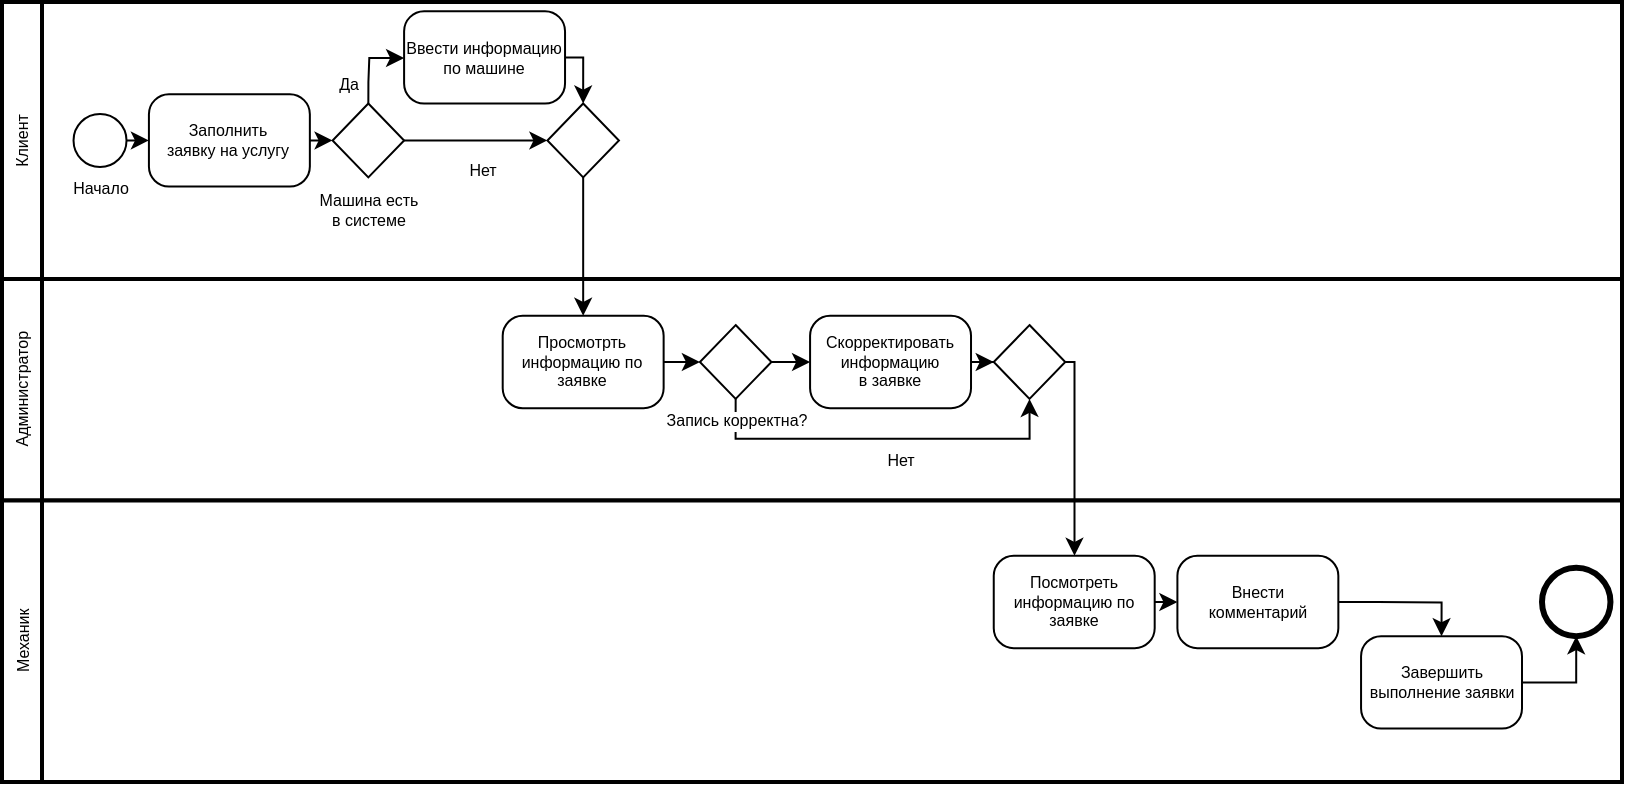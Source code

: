 <mxfile version="21.6.8" type="device">
  <diagram name="Страница — 1" id="Ozq3KQ8UeACwScYp5-xq">
    <mxGraphModel dx="1010" dy="621" grid="1" gridSize="10" guides="1" tooltips="1" connect="1" arrows="1" fold="1" page="1" pageScale="1" pageWidth="827" pageHeight="583" math="0" shadow="0">
      <root>
        <mxCell id="0" />
        <mxCell id="1" parent="0" />
        <mxCell id="pUbFgtoYTBOXizWNvlou-1" value="Клиент" style="swimlane;html=1;startSize=20;fontStyle=0;collapsible=0;horizontal=0;swimlaneLine=1;swimlaneFillColor=#ffffff;strokeWidth=2;whiteSpace=wrap;fontSize=8;" vertex="1" parent="1">
          <mxGeometry x="10" y="60" width="810" height="138.46" as="geometry" />
        </mxCell>
        <mxCell id="pUbFgtoYTBOXizWNvlou-14" style="edgeStyle=orthogonalEdgeStyle;rounded=0;orthogonalLoop=1;jettySize=auto;html=1;exitX=0.5;exitY=0;exitDx=0;exitDy=0;exitPerimeter=0;fontSize=8;" edge="1" parent="pUbFgtoYTBOXizWNvlou-1" source="pUbFgtoYTBOXizWNvlou-9" target="pUbFgtoYTBOXizWNvlou-13">
          <mxGeometry relative="1" as="geometry">
            <mxPoint x="174.473" y="30" as="targetPoint" />
            <Array as="points">
              <mxPoint x="183.656" y="40" />
              <mxPoint x="183.656" y="40" />
              <mxPoint x="183.656" y="28" />
            </Array>
          </mxGeometry>
        </mxCell>
        <mxCell id="pUbFgtoYTBOXizWNvlou-15" value="Да" style="edgeLabel;html=1;align=center;verticalAlign=middle;resizable=0;points=[];fontSize=8;" vertex="1" connectable="0" parent="pUbFgtoYTBOXizWNvlou-14">
          <mxGeometry x="-0.763" y="-1" relative="1" as="geometry">
            <mxPoint x="-11" y="-5" as="offset" />
          </mxGeometry>
        </mxCell>
        <mxCell id="pUbFgtoYTBOXizWNvlou-18" style="edgeStyle=orthogonalEdgeStyle;rounded=0;orthogonalLoop=1;jettySize=auto;html=1;entryX=0;entryY=0.5;entryDx=0;entryDy=0;entryPerimeter=0;fontSize=8;" edge="1" parent="pUbFgtoYTBOXizWNvlou-1" source="pUbFgtoYTBOXizWNvlou-9" target="pUbFgtoYTBOXizWNvlou-16">
          <mxGeometry relative="1" as="geometry">
            <mxPoint x="366.586" y="69.231" as="targetPoint" />
          </mxGeometry>
        </mxCell>
        <mxCell id="pUbFgtoYTBOXizWNvlou-19" value="Нет" style="edgeLabel;html=1;align=center;verticalAlign=middle;resizable=0;points=[];fontSize=8;" vertex="1" connectable="0" parent="pUbFgtoYTBOXizWNvlou-18">
          <mxGeometry x="0.067" y="-1" relative="1" as="geometry">
            <mxPoint y="14" as="offset" />
          </mxGeometry>
        </mxCell>
        <mxCell id="pUbFgtoYTBOXizWNvlou-9" value="Машина есть&lt;br style=&quot;font-size: 8px;&quot;&gt;в системе" style="points=[[0.25,0.25,0],[0.5,0,0],[0.75,0.25,0],[1,0.5,0],[0.75,0.75,0],[0.5,1,0],[0.25,0.75,0],[0,0.5,0]];shape=mxgraph.bpmn.gateway2;html=1;verticalLabelPosition=bottom;labelBackgroundColor=#ffffff;verticalAlign=top;align=center;perimeter=rhombusPerimeter;outlineConnect=0;outline=none;symbol=none;fontSize=8;container=0;" vertex="1" parent="pUbFgtoYTBOXizWNvlou-1">
          <mxGeometry x="165.29" y="50.769" width="35.765" height="36.923" as="geometry" />
        </mxCell>
        <mxCell id="pUbFgtoYTBOXizWNvlou-4" value="Начало" style="points=[[0.145,0.145,0],[0.5,0,0],[0.855,0.145,0],[1,0.5,0],[0.855,0.855,0],[0.5,1,0],[0.145,0.855,0],[0,0.5,0]];shape=mxgraph.bpmn.event;html=1;verticalLabelPosition=bottom;labelBackgroundColor=#ffffff;verticalAlign=top;align=center;perimeter=ellipsePerimeter;outlineConnect=0;aspect=fixed;outline=standard;symbol=general;fontSize=8;" vertex="1" parent="pUbFgtoYTBOXizWNvlou-1">
          <mxGeometry x="35.765" y="55.988" width="26.489" height="26.489" as="geometry" />
        </mxCell>
        <mxCell id="pUbFgtoYTBOXizWNvlou-5" value="Заполнить&lt;br&gt;заявку на услугу" style="points=[[0.25,0,0],[0.5,0,0],[0.75,0,0],[1,0.25,0],[1,0.5,0],[1,0.75,0],[0.75,1,0],[0.5,1,0],[0.25,1,0],[0,0.75,0],[0,0.5,0],[0,0.25,0]];shape=mxgraph.bpmn.task;whiteSpace=wrap;rectStyle=rounded;size=10;html=1;container=1;expand=0;collapsible=0;taskMarker=abstract;fontSize=8;" vertex="1" parent="pUbFgtoYTBOXizWNvlou-1">
          <mxGeometry x="73.461" y="46.154" width="80.47" height="46.154" as="geometry" />
        </mxCell>
        <mxCell id="pUbFgtoYTBOXizWNvlou-10" style="edgeStyle=orthogonalEdgeStyle;rounded=0;orthogonalLoop=1;jettySize=auto;html=1;exitX=1;exitY=0.5;exitDx=0;exitDy=0;exitPerimeter=0;fontSize=8;" edge="1" parent="pUbFgtoYTBOXizWNvlou-1" source="pUbFgtoYTBOXizWNvlou-5">
          <mxGeometry relative="1" as="geometry">
            <mxPoint x="165.29" y="69" as="targetPoint" />
          </mxGeometry>
        </mxCell>
        <mxCell id="pUbFgtoYTBOXizWNvlou-6" style="edgeStyle=orthogonalEdgeStyle;rounded=0;orthogonalLoop=1;jettySize=auto;html=1;exitX=1;exitY=0.5;exitDx=0;exitDy=0;exitPerimeter=0;entryX=0;entryY=0.5;entryDx=0;entryDy=0;entryPerimeter=0;fontSize=8;" edge="1" parent="pUbFgtoYTBOXizWNvlou-1" source="pUbFgtoYTBOXizWNvlou-4" target="pUbFgtoYTBOXizWNvlou-5">
          <mxGeometry relative="1" as="geometry" />
        </mxCell>
        <mxCell id="pUbFgtoYTBOXizWNvlou-17" style="edgeStyle=orthogonalEdgeStyle;rounded=0;orthogonalLoop=1;jettySize=auto;html=1;entryX=0.5;entryY=0;entryDx=0;entryDy=0;entryPerimeter=0;fontSize=8;exitX=1;exitY=0.5;exitDx=0;exitDy=0;exitPerimeter=0;" edge="1" parent="pUbFgtoYTBOXizWNvlou-1" source="pUbFgtoYTBOXizWNvlou-13" target="pUbFgtoYTBOXizWNvlou-16">
          <mxGeometry relative="1" as="geometry" />
        </mxCell>
        <mxCell id="pUbFgtoYTBOXizWNvlou-13" value="Ввести информацию по машине" style="points=[[0.25,0,0],[0.5,0,0],[0.75,0,0],[1,0.25,0],[1,0.5,0],[1,0.75,0],[0.75,1,0],[0.5,1,0],[0.25,1,0],[0,0.75,0],[0,0.5,0],[0,0.25,0]];shape=mxgraph.bpmn.task;whiteSpace=wrap;rectStyle=rounded;size=10;html=1;container=1;expand=0;collapsible=0;taskMarker=abstract;fontSize=8;" vertex="1" parent="pUbFgtoYTBOXizWNvlou-1">
          <mxGeometry x="201.052" y="4.615" width="80.47" height="46.154" as="geometry" />
        </mxCell>
        <mxCell id="pUbFgtoYTBOXizWNvlou-16" value="" style="points=[[0.25,0.25,0],[0.5,0,0],[0.75,0.25,0],[1,0.5,0],[0.75,0.75,0],[0.5,1,0],[0.25,0.75,0],[0,0.5,0]];shape=mxgraph.bpmn.gateway2;html=1;verticalLabelPosition=bottom;labelBackgroundColor=#ffffff;verticalAlign=top;align=center;perimeter=rhombusPerimeter;outlineConnect=0;outline=none;symbol=none;fontSize=8;container=0;" vertex="1" parent="pUbFgtoYTBOXizWNvlou-1">
          <mxGeometry x="272.704" y="50.769" width="35.765" height="36.923" as="geometry" />
        </mxCell>
        <mxCell id="pUbFgtoYTBOXizWNvlou-2" value="Администратор" style="swimlane;html=1;startSize=20;fontStyle=0;collapsible=0;horizontal=0;swimlaneLine=1;swimlaneFillColor=#ffffff;strokeWidth=2;whiteSpace=wrap;fontSize=8;" vertex="1" parent="1">
          <mxGeometry x="10" y="198.46" width="810" height="110.77" as="geometry" />
        </mxCell>
        <mxCell id="pUbFgtoYTBOXizWNvlou-27" style="edgeStyle=orthogonalEdgeStyle;rounded=0;orthogonalLoop=1;jettySize=auto;html=1;exitX=1;exitY=0.5;exitDx=0;exitDy=0;exitPerimeter=0;entryX=0;entryY=0.5;entryDx=0;entryDy=0;entryPerimeter=0;fontSize=8;" edge="1" parent="pUbFgtoYTBOXizWNvlou-2" source="pUbFgtoYTBOXizWNvlou-23" target="pUbFgtoYTBOXizWNvlou-26">
          <mxGeometry relative="1" as="geometry" />
        </mxCell>
        <mxCell id="pUbFgtoYTBOXizWNvlou-31" style="edgeStyle=orthogonalEdgeStyle;rounded=0;orthogonalLoop=1;jettySize=auto;html=1;exitX=0.5;exitY=1;exitDx=0;exitDy=0;exitPerimeter=0;entryX=0.5;entryY=1;entryDx=0;entryDy=0;entryPerimeter=0;fontSize=8;" edge="1" parent="pUbFgtoYTBOXizWNvlou-2" source="pUbFgtoYTBOXizWNvlou-23" target="pUbFgtoYTBOXizWNvlou-29">
          <mxGeometry relative="1" as="geometry" />
        </mxCell>
        <mxCell id="pUbFgtoYTBOXizWNvlou-32" value="Нет" style="edgeLabel;html=1;align=center;verticalAlign=middle;resizable=0;points=[];fontSize=8;" vertex="1" connectable="0" parent="pUbFgtoYTBOXizWNvlou-31">
          <mxGeometry x="-0.279" y="1" relative="1" as="geometry">
            <mxPoint x="34" y="11" as="offset" />
          </mxGeometry>
        </mxCell>
        <mxCell id="pUbFgtoYTBOXizWNvlou-23" value="Запись корректна?" style="points=[[0.25,0.25,0],[0.5,0,0],[0.75,0.25,0],[1,0.5,0],[0.75,0.75,0],[0.5,1,0],[0.25,0.75,0],[0,0.5,0]];shape=mxgraph.bpmn.gateway2;html=1;verticalLabelPosition=bottom;labelBackgroundColor=#ffffff;verticalAlign=top;align=center;perimeter=rhombusPerimeter;outlineConnect=0;outline=none;symbol=none;fontSize=8;container=0;" vertex="1" parent="pUbFgtoYTBOXizWNvlou-2">
          <mxGeometry x="348.948" y="23.077" width="35.765" height="36.923" as="geometry" />
        </mxCell>
        <mxCell id="pUbFgtoYTBOXizWNvlou-30" style="edgeStyle=orthogonalEdgeStyle;rounded=0;orthogonalLoop=1;jettySize=auto;html=1;entryX=0;entryY=0.5;entryDx=0;entryDy=0;entryPerimeter=0;fontSize=8;" edge="1" parent="pUbFgtoYTBOXizWNvlou-2" source="pUbFgtoYTBOXizWNvlou-26" target="pUbFgtoYTBOXizWNvlou-29">
          <mxGeometry relative="1" as="geometry" />
        </mxCell>
        <mxCell id="pUbFgtoYTBOXizWNvlou-26" value="Скорректировать&lt;br style=&quot;font-size: 8px;&quot;&gt;информацию&lt;br style=&quot;font-size: 8px;&quot;&gt;в заявке" style="points=[[0.25,0,0],[0.5,0,0],[0.75,0,0],[1,0.25,0],[1,0.5,0],[1,0.75,0],[0.75,1,0],[0.5,1,0],[0.25,1,0],[0,0.75,0],[0,0.5,0],[0,0.25,0]];shape=mxgraph.bpmn.task;whiteSpace=wrap;rectStyle=rounded;size=10;html=1;container=1;expand=0;collapsible=0;taskMarker=abstract;fontSize=8;" vertex="1" parent="pUbFgtoYTBOXizWNvlou-2">
          <mxGeometry x="404.04" y="18.462" width="80.47" height="46.154" as="geometry" />
        </mxCell>
        <mxCell id="pUbFgtoYTBOXizWNvlou-29" value="" style="points=[[0.25,0.25,0],[0.5,0,0],[0.75,0.25,0],[1,0.5,0],[0.75,0.75,0],[0.5,1,0],[0.25,0.75,0],[0,0.5,0]];shape=mxgraph.bpmn.gateway2;html=1;verticalLabelPosition=bottom;labelBackgroundColor=#ffffff;verticalAlign=top;align=center;perimeter=rhombusPerimeter;outlineConnect=0;outline=none;symbol=none;fontSize=8;container=0;" vertex="1" parent="pUbFgtoYTBOXizWNvlou-2">
          <mxGeometry x="495.87" y="23.077" width="35.765" height="36.923" as="geometry" />
        </mxCell>
        <mxCell id="pUbFgtoYTBOXizWNvlou-36" style="edgeStyle=orthogonalEdgeStyle;rounded=0;orthogonalLoop=1;jettySize=auto;html=1;exitX=1;exitY=0.5;exitDx=0;exitDy=0;exitPerimeter=0;entryX=0;entryY=0.5;entryDx=0;entryDy=0;entryPerimeter=0;fontSize=8;" edge="1" parent="pUbFgtoYTBOXizWNvlou-2" source="pUbFgtoYTBOXizWNvlou-34" target="pUbFgtoYTBOXizWNvlou-23">
          <mxGeometry relative="1" as="geometry" />
        </mxCell>
        <mxCell id="pUbFgtoYTBOXizWNvlou-34" value="Просмотрть информацию по заявке" style="points=[[0.25,0,0],[0.5,0,0],[0.75,0,0],[1,0.25,0],[1,0.5,0],[1,0.75,0],[0.75,1,0],[0.5,1,0],[0.25,1,0],[0,0.75,0],[0,0.5,0],[0,0.25,0]];shape=mxgraph.bpmn.task;whiteSpace=wrap;rectStyle=rounded;size=10;html=1;container=1;expand=0;collapsible=0;taskMarker=abstract;fontSize=8;" vertex="1" parent="pUbFgtoYTBOXizWNvlou-2">
          <mxGeometry x="250.351" y="18.462" width="80.47" height="46.154" as="geometry" />
        </mxCell>
        <mxCell id="pUbFgtoYTBOXizWNvlou-3" value="Механик" style="swimlane;html=1;startSize=20;fontStyle=0;collapsible=0;horizontal=0;swimlaneLine=1;swimlaneFillColor=#ffffff;strokeWidth=2;whiteSpace=wrap;fontSize=8;" vertex="1" parent="1">
          <mxGeometry x="10" y="309.23" width="810" height="140.77" as="geometry" />
        </mxCell>
        <mxCell id="pUbFgtoYTBOXizWNvlou-45" style="edgeStyle=orthogonalEdgeStyle;rounded=0;orthogonalLoop=1;jettySize=auto;html=1;exitX=1;exitY=0.5;exitDx=0;exitDy=0;exitPerimeter=0;entryX=0;entryY=0.5;entryDx=0;entryDy=0;entryPerimeter=0;" edge="1" parent="pUbFgtoYTBOXizWNvlou-3" source="pUbFgtoYTBOXizWNvlou-33" target="pUbFgtoYTBOXizWNvlou-39">
          <mxGeometry relative="1" as="geometry" />
        </mxCell>
        <mxCell id="pUbFgtoYTBOXizWNvlou-33" value="Посмотреть информацию по заявке" style="points=[[0.25,0,0],[0.5,0,0],[0.75,0,0],[1,0.25,0],[1,0.5,0],[1,0.75,0],[0.75,1,0],[0.5,1,0],[0.25,1,0],[0,0.75,0],[0,0.5,0],[0,0.25,0]];shape=mxgraph.bpmn.task;whiteSpace=wrap;rectStyle=rounded;size=10;html=1;container=1;expand=0;collapsible=0;taskMarker=abstract;fontSize=8;" vertex="1" parent="pUbFgtoYTBOXizWNvlou-3">
          <mxGeometry x="495.874" y="27.692" width="80.47" height="46.154" as="geometry" />
        </mxCell>
        <mxCell id="pUbFgtoYTBOXizWNvlou-46" style="edgeStyle=orthogonalEdgeStyle;rounded=0;orthogonalLoop=1;jettySize=auto;html=1;exitX=1;exitY=0.5;exitDx=0;exitDy=0;exitPerimeter=0;entryX=0.5;entryY=0;entryDx=0;entryDy=0;entryPerimeter=0;" edge="1" parent="pUbFgtoYTBOXizWNvlou-3" source="pUbFgtoYTBOXizWNvlou-39" target="pUbFgtoYTBOXizWNvlou-41">
          <mxGeometry relative="1" as="geometry">
            <Array as="points">
              <mxPoint x="688" y="51" />
              <mxPoint x="720" y="51" />
            </Array>
          </mxGeometry>
        </mxCell>
        <mxCell id="pUbFgtoYTBOXizWNvlou-39" value="Внести &lt;br&gt;комментарий" style="points=[[0.25,0,0],[0.5,0,0],[0.75,0,0],[1,0.25,0],[1,0.5,0],[1,0.75,0],[0.75,1,0],[0.5,1,0],[0.25,1,0],[0,0.75,0],[0,0.5,0],[0,0.25,0]];shape=mxgraph.bpmn.task;whiteSpace=wrap;rectStyle=rounded;size=10;html=1;container=1;expand=0;collapsible=0;taskMarker=abstract;fontSize=8;" vertex="1" parent="pUbFgtoYTBOXizWNvlou-3">
          <mxGeometry x="587.702" y="27.692" width="80.47" height="46.154" as="geometry" />
        </mxCell>
        <mxCell id="pUbFgtoYTBOXizWNvlou-48" style="edgeStyle=orthogonalEdgeStyle;rounded=0;orthogonalLoop=1;jettySize=auto;html=1;exitX=1;exitY=0.5;exitDx=0;exitDy=0;exitPerimeter=0;entryX=0.5;entryY=1;entryDx=0;entryDy=0;entryPerimeter=0;" edge="1" parent="pUbFgtoYTBOXizWNvlou-3" source="pUbFgtoYTBOXizWNvlou-41" target="pUbFgtoYTBOXizWNvlou-47">
          <mxGeometry relative="1" as="geometry" />
        </mxCell>
        <mxCell id="pUbFgtoYTBOXizWNvlou-41" value="Завершить выполнение заявки" style="points=[[0.25,0,0],[0.5,0,0],[0.75,0,0],[1,0.25,0],[1,0.5,0],[1,0.75,0],[0.75,1,0],[0.5,1,0],[0.25,1,0],[0,0.75,0],[0,0.5,0],[0,0.25,0]];shape=mxgraph.bpmn.task;whiteSpace=wrap;rectStyle=rounded;size=10;html=1;container=1;expand=0;collapsible=0;taskMarker=abstract;fontSize=8;" vertex="1" parent="pUbFgtoYTBOXizWNvlou-3">
          <mxGeometry x="679.53" y="67.882" width="80.47" height="46.154" as="geometry" />
        </mxCell>
        <mxCell id="pUbFgtoYTBOXizWNvlou-47" value="" style="points=[[0.145,0.145,0],[0.5,0,0],[0.855,0.145,0],[1,0.5,0],[0.855,0.855,0],[0.5,1,0],[0.145,0.855,0],[0,0.5,0]];shape=mxgraph.bpmn.event;html=1;verticalLabelPosition=bottom;labelBackgroundColor=#ffffff;verticalAlign=top;align=center;perimeter=ellipsePerimeter;outlineConnect=0;aspect=fixed;outline=end;symbol=terminate2;" vertex="1" parent="pUbFgtoYTBOXizWNvlou-3">
          <mxGeometry x="770" y="33.65" width="34.23" height="34.23" as="geometry" />
        </mxCell>
        <mxCell id="pUbFgtoYTBOXizWNvlou-25" style="edgeStyle=orthogonalEdgeStyle;rounded=0;orthogonalLoop=1;jettySize=auto;html=1;exitX=0.5;exitY=1;exitDx=0;exitDy=0;exitPerimeter=0;entryX=0.5;entryY=0;entryDx=0;entryDy=0;entryPerimeter=0;fontSize=8;" edge="1" parent="1" source="pUbFgtoYTBOXizWNvlou-16" target="pUbFgtoYTBOXizWNvlou-34">
          <mxGeometry relative="1" as="geometry" />
        </mxCell>
        <mxCell id="pUbFgtoYTBOXizWNvlou-40" style="edgeStyle=orthogonalEdgeStyle;rounded=0;orthogonalLoop=1;jettySize=auto;html=1;exitX=1;exitY=0.5;exitDx=0;exitDy=0;exitPerimeter=0;entryX=0.5;entryY=0;entryDx=0;entryDy=0;entryPerimeter=0;" edge="1" parent="1" source="pUbFgtoYTBOXizWNvlou-29" target="pUbFgtoYTBOXizWNvlou-33">
          <mxGeometry relative="1" as="geometry">
            <Array as="points">
              <mxPoint x="546.274" y="240" />
              <mxPoint x="546.274" y="337" />
            </Array>
          </mxGeometry>
        </mxCell>
      </root>
    </mxGraphModel>
  </diagram>
</mxfile>
